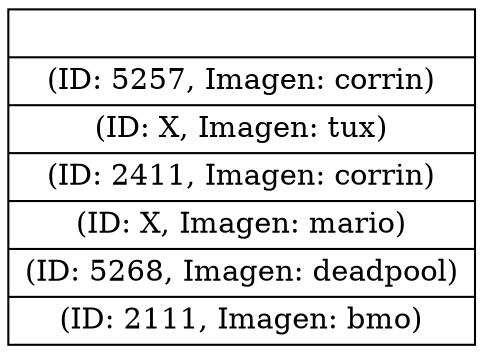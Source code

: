 digraph pila{
rankdir=LR;
node[shape = record]nodo0 [label="|(ID: 5257, Imagen: corrin)|(ID: X, Imagen: tux)|(ID: 2411, Imagen: corrin)|(ID: X, Imagen: mario)|(ID: 5268, Imagen: deadpool)|(ID: 2111, Imagen: bmo)"]; 
}